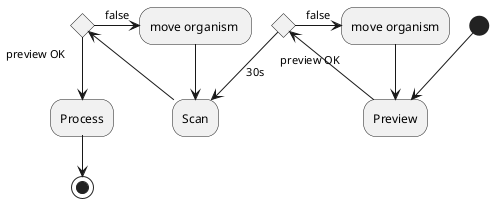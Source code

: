 @startuml
(*)  --> "Preview" as preview
    if "preview OK" then
      --> [30s]  "Scan" as scan
      if "preview OK" then
        --> "Process"
        --> (*)
      else 
        -> [false] "move organism " 
        --> scan
      endif
    else 
       -> [false] "move organism" 
       --> preview
    endif
@enduml

